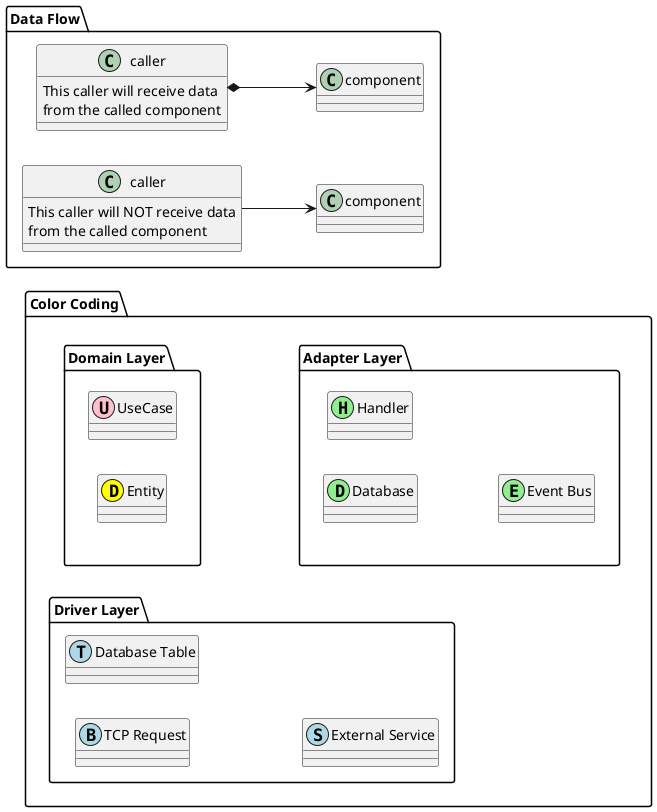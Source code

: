 @startuml
left to right direction
package "Data Flow" {
    class "caller" as Caller1 {
        This caller will receive data
        from the called component
    }
    class "caller" as Caller2 {
        This caller will NOT receive data
        from the called component
    }
    class "component" as Return1
    class "component" as Return2
    Return1 <-u-* Caller1
    Caller2 --> Return2
}

package "Color Coding" {
    package "Domain Layer" {
        class UseCase <<U,pink>>
        class Entity <<D, yellow>>
    }
    package "Adapter Layer" {
        class Database <<D, lightgreen>>
        class Handler <<H, lightgreen>>
        class "Event Bus" <<E, lightgreen>>
    }
    package "Driver Layer" {
        class "TCP Request" <<B, lightblue>>
        class "Database Table" <<T, lightblue>>
        class "External Service" <<S, lightblue>>
    }
    "Domain Layer" -[hidden]->"Adapter Layer"
}


@enduml